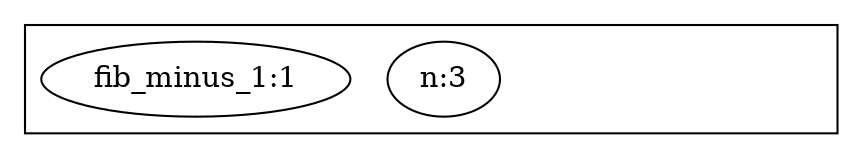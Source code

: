 digraph root {
	graph [compound=true]
	subgraph cluster__3_0 {
		graph [label=""]
		cluster__3_0 [style=invisible]
		"31_n:3" [label="n:3"]
		"32_fib_minus_1:1" [label="fib_minus_1:1"]
	}
}